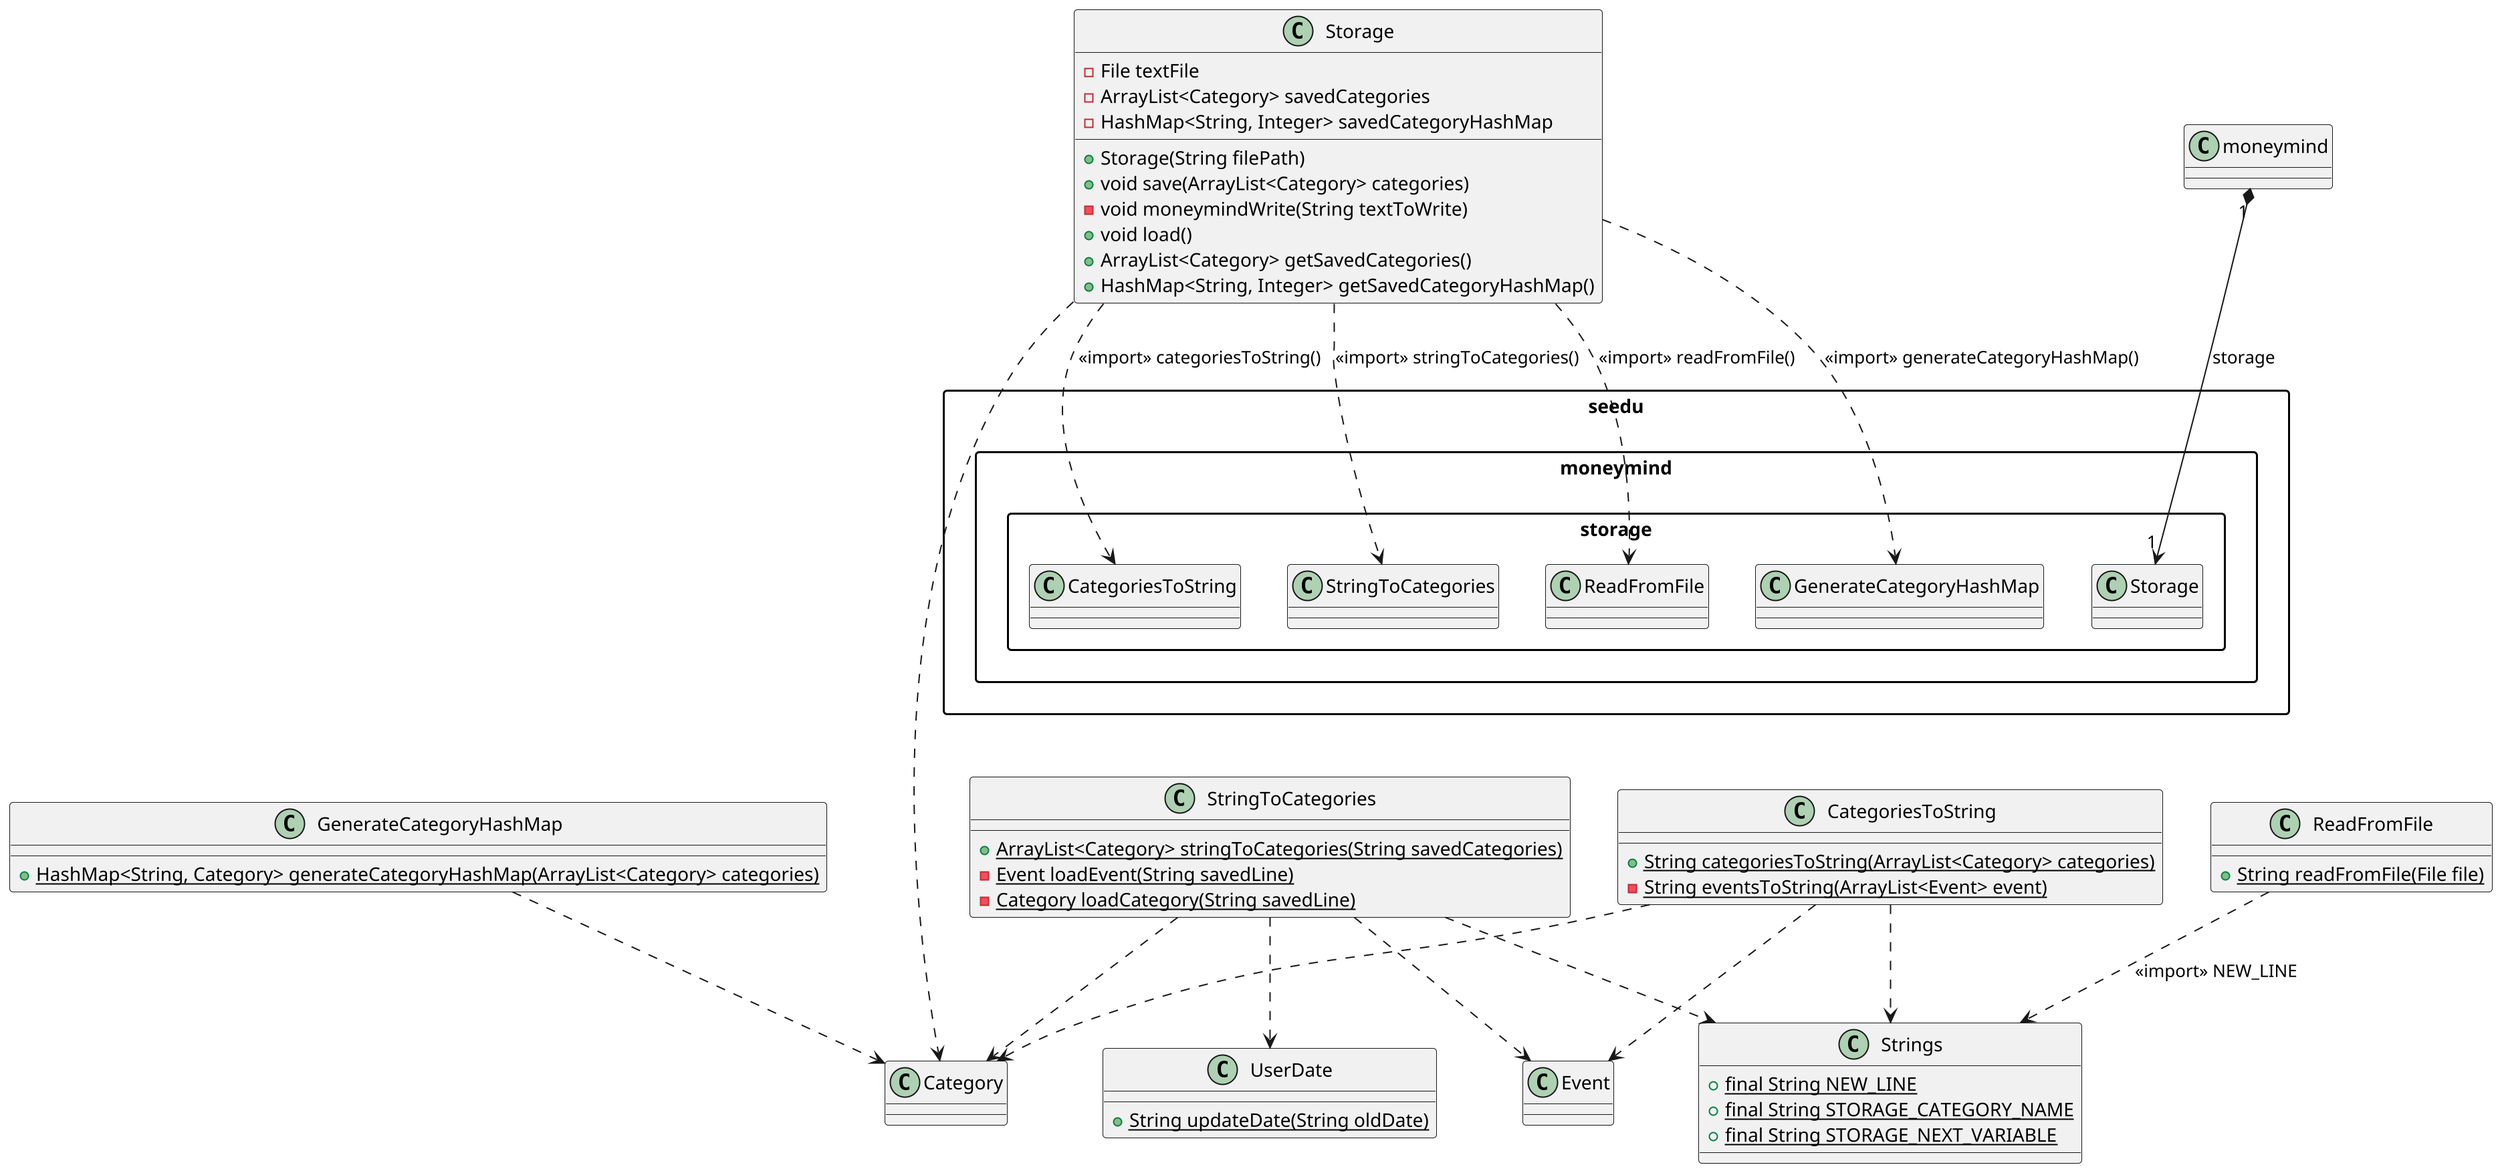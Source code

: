 @startuml Storage
scale 2
skinparam packageStyle rectangle
package seedu.moneymind.storage {
    class Storage
    class CategoriesToString
    class GenerateCategoryHashMap
    class ReadFromFile
    class StringToCategories
}
class moneymind
moneymind "1" *--> "1" Storage : storage
class Storage {
    -File textFile
    -ArrayList<Category> savedCategories
    -HashMap<String, Integer> savedCategoryHashMap
    +Storage(String filePath)
    +void save(ArrayList<Category> categories)
    -void moneymindWrite(String textToWrite)
    +void load()
    +ArrayList<Category> getSavedCategories()
    +HashMap<String, Integer> getSavedCategoryHashMap()
}
Storage ..> Category
Storage ..> CategoriesToString : <<import>> categoriesToString()
Storage ..> StringToCategories : <<import>> stringToCategories()
Storage ..> GenerateCategoryHashMap : <<import>> generateCategoryHashMap()
Storage .right.> ReadFromFile : <<import>> readFromFile()
class StringToCategories {
    +{static} ArrayList<Category> stringToCategories(String savedCategories)
    -{static} Event loadEvent(String savedLine)
    -{static} Category loadCategory(String savedLine)
}
StringToCategories ..> Category
StringToCategories ..> Event
StringToCategories ..> Strings
StringToCategories ..> UserDate
StringToCategories -up[hidden]- GenerateCategoryHashMap
class CategoriesToString {
    +{static} String categoriesToString(ArrayList<Category> categories)
    -{static} String eventsToString(ArrayList<Event> event)
}
CategoriesToString ..> Category
CategoriesToString ..> Event
CategoriesToString ..> Strings
class GenerateCategoryHashMap {
    +{static} HashMap<String, Category> generateCategoryHashMap(ArrayList<Category> categories)
}
GenerateCategoryHashMap ..> Category
class ReadFromFile {
    +{static} String readFromFile(File file)
}
ReadFromFile ..> Strings : <<import>> NEW_LINE
class Strings {
    +{static} final String NEW_LINE
    +{static} final String STORAGE_CATEGORY_NAME
    +{static} final String STORAGE_NEXT_VARIABLE
}
class UserDate {
    +{static} String updateDate(String oldDate)
}
@enduml
